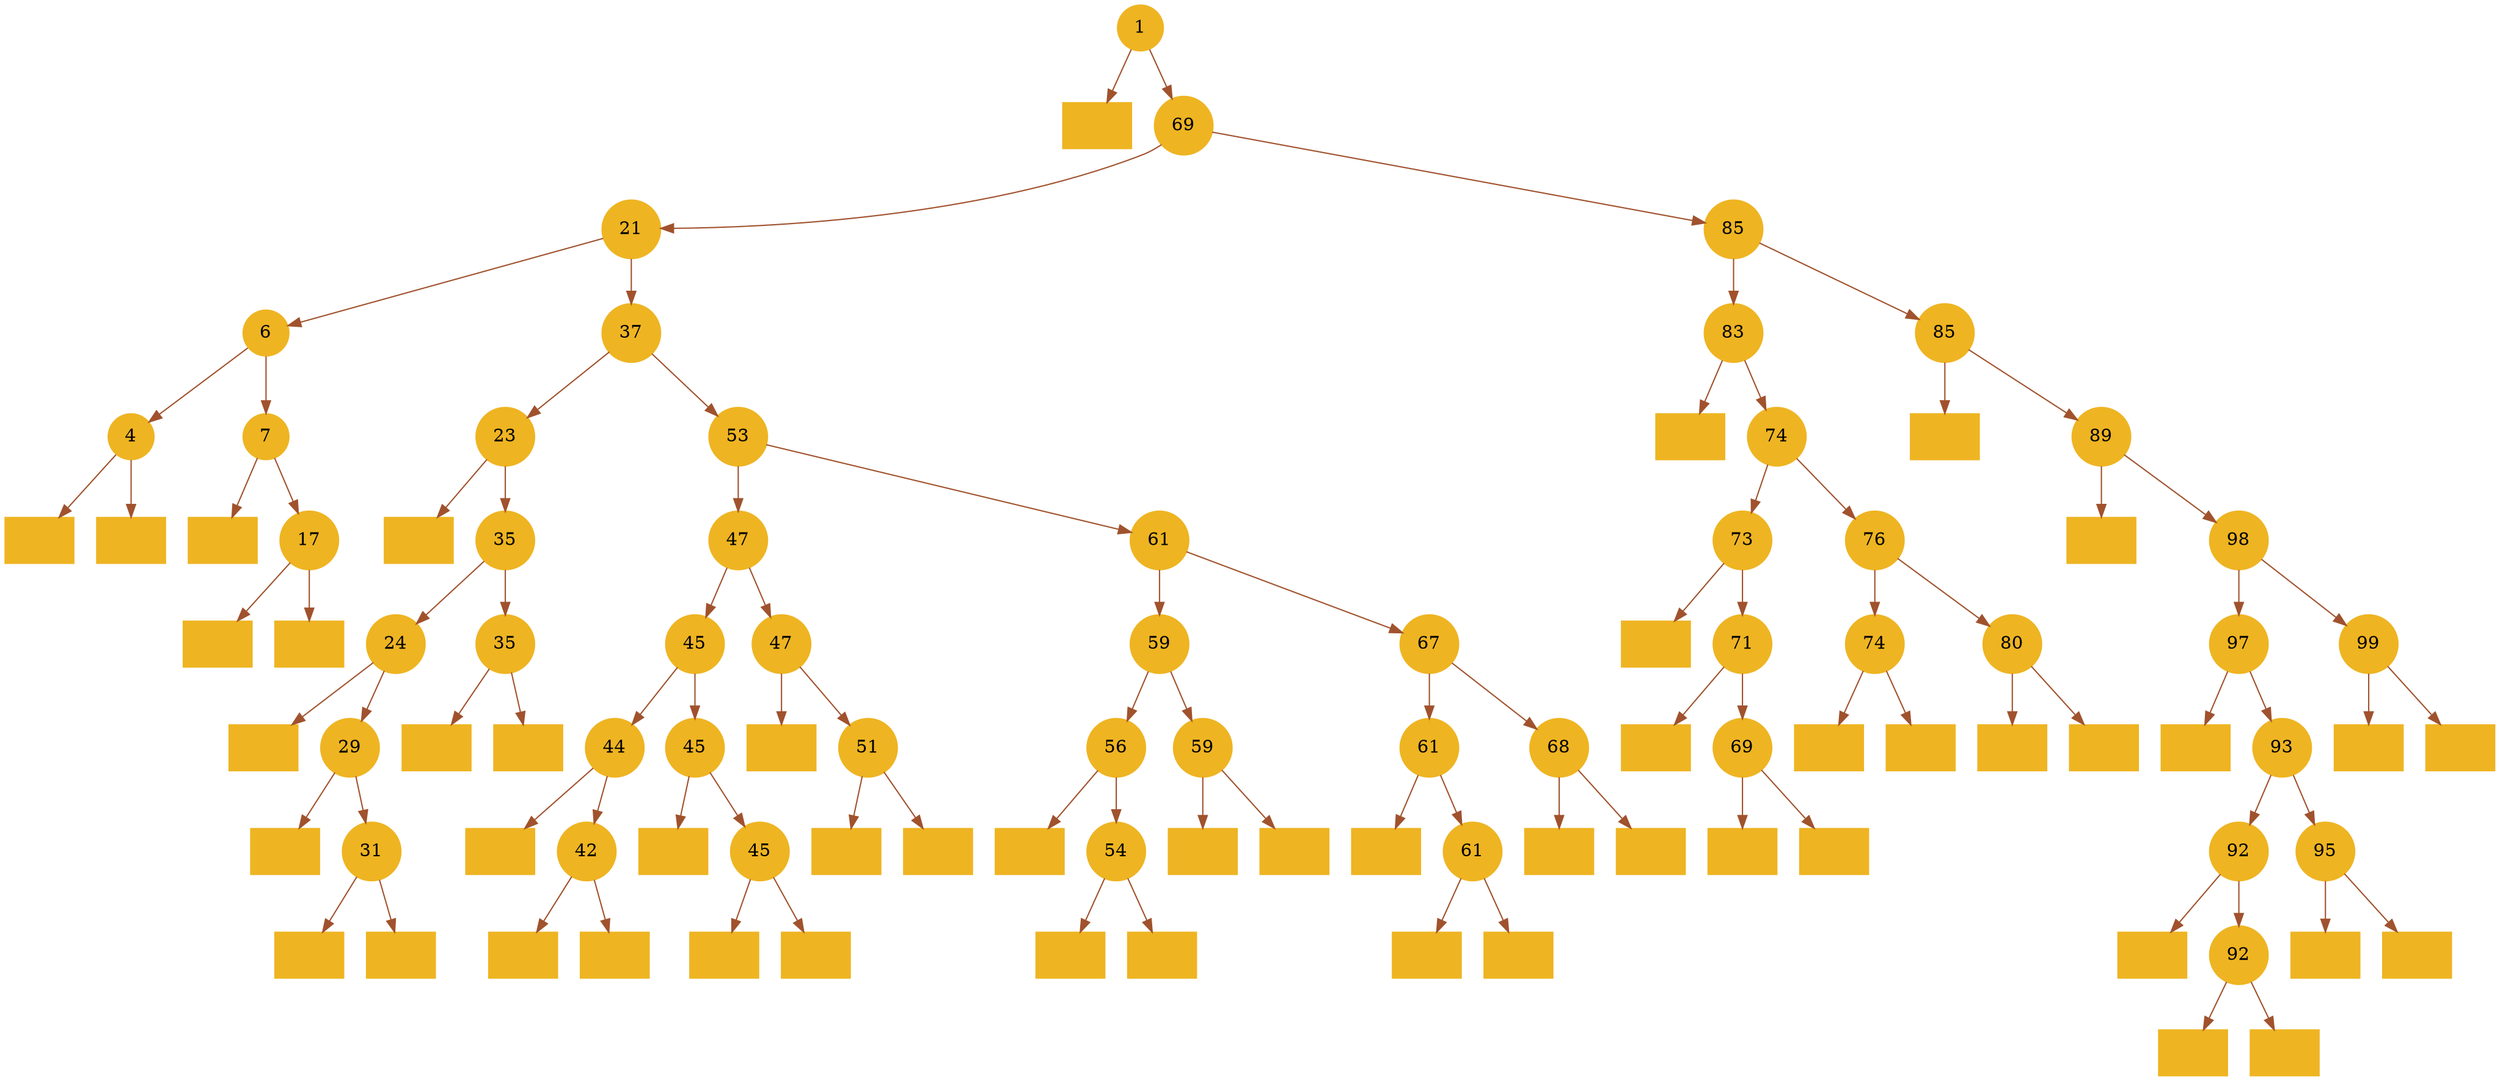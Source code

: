strict digraph {
	node [label="\N"];
	0	 [color=goldenrod2,
		label=1,
		shape=circle,
		style=filled];
	"0_left_none"	 [color=goldenrod2,
		label="",
		shape=box,
		style=filled];
	0 -> "0_left_none"	 [color=sienna,
		style=filled];
	1	 [color=goldenrod2,
		label=69,
		shape=circle,
		style=filled];
	0 -> 1	 [color=sienna,
		style=filled];
	2	 [color=goldenrod2,
		label=21,
		shape=circle,
		style=filled];
	1 -> 2	 [color=sienna,
		style=filled];
	3	 [color=goldenrod2,
		label=85,
		shape=circle,
		style=filled];
	1 -> 3	 [color=sienna,
		style=filled];
	4	 [color=goldenrod2,
		label=6,
		shape=circle,
		style=filled];
	2 -> 4	 [color=sienna,
		style=filled];
	5	 [color=goldenrod2,
		label=37,
		shape=circle,
		style=filled];
	2 -> 5	 [color=sienna,
		style=filled];
	6	 [color=goldenrod2,
		label=83,
		shape=circle,
		style=filled];
	3 -> 6	 [color=sienna,
		style=filled];
	7	 [color=goldenrod2,
		label=85,
		shape=circle,
		style=filled];
	3 -> 7	 [color=sienna,
		style=filled];
	8	 [color=goldenrod2,
		label=4,
		shape=circle,
		style=filled];
	4 -> 8	 [color=sienna,
		style=filled];
	9	 [color=goldenrod2,
		label=7,
		shape=circle,
		style=filled];
	4 -> 9	 [color=sienna,
		style=filled];
	10	 [color=goldenrod2,
		label=23,
		shape=circle,
		style=filled];
	5 -> 10	 [color=sienna,
		style=filled];
	11	 [color=goldenrod2,
		label=53,
		shape=circle,
		style=filled];
	5 -> 11	 [color=sienna,
		style=filled];
	"6_right_none"	 [color=goldenrod2,
		label="",
		shape=box,
		style=filled];
	6 -> "6_right_none"	 [color=sienna,
		style=filled];
	12	 [color=goldenrod2,
		label=74,
		shape=circle,
		style=filled];
	6 -> 12	 [color=sienna,
		style=filled];
	"7_left_none"	 [color=goldenrod2,
		label="",
		shape=box,
		style=filled];
	7 -> "7_left_none"	 [color=sienna,
		style=filled];
	13	 [color=goldenrod2,
		label=89,
		shape=circle,
		style=filled];
	7 -> 13	 [color=sienna,
		style=filled];
	"8_left_none"	 [color=goldenrod2,
		label="",
		shape=box,
		style=filled];
	8 -> "8_left_none"	 [color=sienna,
		style=filled];
	"8_right_none"	 [color=goldenrod2,
		label="",
		shape=box,
		style=filled];
	8 -> "8_right_none"	 [color=sienna,
		style=filled];
	"9_left_none"	 [color=goldenrod2,
		label="",
		shape=box,
		style=filled];
	9 -> "9_left_none"	 [color=sienna,
		style=filled];
	14	 [color=goldenrod2,
		label=17,
		shape=circle,
		style=filled];
	9 -> 14	 [color=sienna,
		style=filled];
	"10_left_none"	 [color=goldenrod2,
		label="",
		shape=box,
		style=filled];
	10 -> "10_left_none"	 [color=sienna,
		style=filled];
	15	 [color=goldenrod2,
		label=35,
		shape=circle,
		style=filled];
	10 -> 15	 [color=sienna,
		style=filled];
	16	 [color=goldenrod2,
		label=47,
		shape=circle,
		style=filled];
	11 -> 16	 [color=sienna,
		style=filled];
	17	 [color=goldenrod2,
		label=61,
		shape=circle,
		style=filled];
	11 -> 17	 [color=sienna,
		style=filled];
	18	 [color=goldenrod2,
		label=73,
		shape=circle,
		style=filled];
	12 -> 18	 [color=sienna,
		style=filled];
	19	 [color=goldenrod2,
		label=76,
		shape=circle,
		style=filled];
	12 -> 19	 [color=sienna,
		style=filled];
	"13_left_none"	 [color=goldenrod2,
		label="",
		shape=box,
		style=filled];
	13 -> "13_left_none"	 [color=sienna,
		style=filled];
	20	 [color=goldenrod2,
		label=98,
		shape=circle,
		style=filled];
	13 -> 20	 [color=sienna,
		style=filled];
	"14_left_none"	 [color=goldenrod2,
		label="",
		shape=box,
		style=filled];
	14 -> "14_left_none"	 [color=sienna,
		style=filled];
	"14_right_none"	 [color=goldenrod2,
		label="",
		shape=box,
		style=filled];
	14 -> "14_right_none"	 [color=sienna,
		style=filled];
	21	 [color=goldenrod2,
		label=24,
		shape=circle,
		style=filled];
	15 -> 21	 [color=sienna,
		style=filled];
	22	 [color=goldenrod2,
		label=35,
		shape=circle,
		style=filled];
	15 -> 22	 [color=sienna,
		style=filled];
	23	 [color=goldenrod2,
		label=45,
		shape=circle,
		style=filled];
	16 -> 23	 [color=sienna,
		style=filled];
	24	 [color=goldenrod2,
		label=47,
		shape=circle,
		style=filled];
	16 -> 24	 [color=sienna,
		style=filled];
	25	 [color=goldenrod2,
		label=59,
		shape=circle,
		style=filled];
	17 -> 25	 [color=sienna,
		style=filled];
	26	 [color=goldenrod2,
		label=67,
		shape=circle,
		style=filled];
	17 -> 26	 [color=sienna,
		style=filled];
	"18_right_none"	 [color=goldenrod2,
		label="",
		shape=box,
		style=filled];
	18 -> "18_right_none"	 [color=sienna,
		style=filled];
	27	 [color=goldenrod2,
		label=71,
		shape=circle,
		style=filled];
	18 -> 27	 [color=sienna,
		style=filled];
	28	 [color=goldenrod2,
		label=74,
		shape=circle,
		style=filled];
	19 -> 28	 [color=sienna,
		style=filled];
	29	 [color=goldenrod2,
		label=80,
		shape=circle,
		style=filled];
	19 -> 29	 [color=sienna,
		style=filled];
	30	 [color=goldenrod2,
		label=97,
		shape=circle,
		style=filled];
	20 -> 30	 [color=sienna,
		style=filled];
	31	 [color=goldenrod2,
		label=99,
		shape=circle,
		style=filled];
	20 -> 31	 [color=sienna,
		style=filled];
	"21_left_none"	 [color=goldenrod2,
		label="",
		shape=box,
		style=filled];
	21 -> "21_left_none"	 [color=sienna,
		style=filled];
	32	 [color=goldenrod2,
		label=29,
		shape=circle,
		style=filled];
	21 -> 32	 [color=sienna,
		style=filled];
	"22_left_none"	 [color=goldenrod2,
		label="",
		shape=box,
		style=filled];
	22 -> "22_left_none"	 [color=sienna,
		style=filled];
	"22_right_none"	 [color=goldenrod2,
		label="",
		shape=box,
		style=filled];
	22 -> "22_right_none"	 [color=sienna,
		style=filled];
	33	 [color=goldenrod2,
		label=44,
		shape=circle,
		style=filled];
	23 -> 33	 [color=sienna,
		style=filled];
	34	 [color=goldenrod2,
		label=45,
		shape=circle,
		style=filled];
	23 -> 34	 [color=sienna,
		style=filled];
	"24_left_none"	 [color=goldenrod2,
		label="",
		shape=box,
		style=filled];
	24 -> "24_left_none"	 [color=sienna,
		style=filled];
	35	 [color=goldenrod2,
		label=51,
		shape=circle,
		style=filled];
	24 -> 35	 [color=sienna,
		style=filled];
	36	 [color=goldenrod2,
		label=56,
		shape=circle,
		style=filled];
	25 -> 36	 [color=sienna,
		style=filled];
	37	 [color=goldenrod2,
		label=59,
		shape=circle,
		style=filled];
	25 -> 37	 [color=sienna,
		style=filled];
	38	 [color=goldenrod2,
		label=61,
		shape=circle,
		style=filled];
	26 -> 38	 [color=sienna,
		style=filled];
	39	 [color=goldenrod2,
		label=68,
		shape=circle,
		style=filled];
	26 -> 39	 [color=sienna,
		style=filled];
	"27_right_none"	 [color=goldenrod2,
		label="",
		shape=box,
		style=filled];
	27 -> "27_right_none"	 [color=sienna,
		style=filled];
	40	 [color=goldenrod2,
		label=69,
		shape=circle,
		style=filled];
	27 -> 40	 [color=sienna,
		style=filled];
	"28_left_none"	 [color=goldenrod2,
		label="",
		shape=box,
		style=filled];
	28 -> "28_left_none"	 [color=sienna,
		style=filled];
	"28_right_none"	 [color=goldenrod2,
		label="",
		shape=box,
		style=filled];
	28 -> "28_right_none"	 [color=sienna,
		style=filled];
	"29_left_none"	 [color=goldenrod2,
		label="",
		shape=box,
		style=filled];
	29 -> "29_left_none"	 [color=sienna,
		style=filled];
	"29_right_none"	 [color=goldenrod2,
		label="",
		shape=box,
		style=filled];
	29 -> "29_right_none"	 [color=sienna,
		style=filled];
	"30_right_none"	 [color=goldenrod2,
		label="",
		shape=box,
		style=filled];
	30 -> "30_right_none"	 [color=sienna,
		style=filled];
	41	 [color=goldenrod2,
		label=93,
		shape=circle,
		style=filled];
	30 -> 41	 [color=sienna,
		style=filled];
	"31_left_none"	 [color=goldenrod2,
		label="",
		shape=box,
		style=filled];
	31 -> "31_left_none"	 [color=sienna,
		style=filled];
	"31_right_none"	 [color=goldenrod2,
		label="",
		shape=box,
		style=filled];
	31 -> "31_right_none"	 [color=sienna,
		style=filled];
	"32_left_none"	 [color=goldenrod2,
		label="",
		shape=box,
		style=filled];
	32 -> "32_left_none"	 [color=sienna,
		style=filled];
	42	 [color=goldenrod2,
		label=31,
		shape=circle,
		style=filled];
	32 -> 42	 [color=sienna,
		style=filled];
	"33_right_none"	 [color=goldenrod2,
		label="",
		shape=box,
		style=filled];
	33 -> "33_right_none"	 [color=sienna,
		style=filled];
	43	 [color=goldenrod2,
		label=42,
		shape=circle,
		style=filled];
	33 -> 43	 [color=sienna,
		style=filled];
	"34_left_none"	 [color=goldenrod2,
		label="",
		shape=box,
		style=filled];
	34 -> "34_left_none"	 [color=sienna,
		style=filled];
	44	 [color=goldenrod2,
		label=45,
		shape=circle,
		style=filled];
	34 -> 44	 [color=sienna,
		style=filled];
	"35_left_none"	 [color=goldenrod2,
		label="",
		shape=box,
		style=filled];
	35 -> "35_left_none"	 [color=sienna,
		style=filled];
	"35_right_none"	 [color=goldenrod2,
		label="",
		shape=box,
		style=filled];
	35 -> "35_right_none"	 [color=sienna,
		style=filled];
	"36_right_none"	 [color=goldenrod2,
		label="",
		shape=box,
		style=filled];
	36 -> "36_right_none"	 [color=sienna,
		style=filled];
	45	 [color=goldenrod2,
		label=54,
		shape=circle,
		style=filled];
	36 -> 45	 [color=sienna,
		style=filled];
	"37_left_none"	 [color=goldenrod2,
		label="",
		shape=box,
		style=filled];
	37 -> "37_left_none"	 [color=sienna,
		style=filled];
	"37_right_none"	 [color=goldenrod2,
		label="",
		shape=box,
		style=filled];
	37 -> "37_right_none"	 [color=sienna,
		style=filled];
	"38_left_none"	 [color=goldenrod2,
		label="",
		shape=box,
		style=filled];
	38 -> "38_left_none"	 [color=sienna,
		style=filled];
	46	 [color=goldenrod2,
		label=61,
		shape=circle,
		style=filled];
	38 -> 46	 [color=sienna,
		style=filled];
	"39_left_none"	 [color=goldenrod2,
		label="",
		shape=box,
		style=filled];
	39 -> "39_left_none"	 [color=sienna,
		style=filled];
	"39_right_none"	 [color=goldenrod2,
		label="",
		shape=box,
		style=filled];
	39 -> "39_right_none"	 [color=sienna,
		style=filled];
	"40_left_none"	 [color=goldenrod2,
		label="",
		shape=box,
		style=filled];
	40 -> "40_left_none"	 [color=sienna,
		style=filled];
	"40_right_none"	 [color=goldenrod2,
		label="",
		shape=box,
		style=filled];
	40 -> "40_right_none"	 [color=sienna,
		style=filled];
	47	 [color=goldenrod2,
		label=92,
		shape=circle,
		style=filled];
	41 -> 47	 [color=sienna,
		style=filled];
	48	 [color=goldenrod2,
		label=95,
		shape=circle,
		style=filled];
	41 -> 48	 [color=sienna,
		style=filled];
	"42_left_none"	 [color=goldenrod2,
		label="",
		shape=box,
		style=filled];
	42 -> "42_left_none"	 [color=sienna,
		style=filled];
	"42_right_none"	 [color=goldenrod2,
		label="",
		shape=box,
		style=filled];
	42 -> "42_right_none"	 [color=sienna,
		style=filled];
	"43_left_none"	 [color=goldenrod2,
		label="",
		shape=box,
		style=filled];
	43 -> "43_left_none"	 [color=sienna,
		style=filled];
	"43_right_none"	 [color=goldenrod2,
		label="",
		shape=box,
		style=filled];
	43 -> "43_right_none"	 [color=sienna,
		style=filled];
	"44_left_none"	 [color=goldenrod2,
		label="",
		shape=box,
		style=filled];
	44 -> "44_left_none"	 [color=sienna,
		style=filled];
	"44_right_none"	 [color=goldenrod2,
		label="",
		shape=box,
		style=filled];
	44 -> "44_right_none"	 [color=sienna,
		style=filled];
	"45_left_none"	 [color=goldenrod2,
		label="",
		shape=box,
		style=filled];
	45 -> "45_left_none"	 [color=sienna,
		style=filled];
	"45_right_none"	 [color=goldenrod2,
		label="",
		shape=box,
		style=filled];
	45 -> "45_right_none"	 [color=sienna,
		style=filled];
	"46_left_none"	 [color=goldenrod2,
		label="",
		shape=box,
		style=filled];
	46 -> "46_left_none"	 [color=sienna,
		style=filled];
	"46_right_none"	 [color=goldenrod2,
		label="",
		shape=box,
		style=filled];
	46 -> "46_right_none"	 [color=sienna,
		style=filled];
	"47_left_none"	 [color=goldenrod2,
		label="",
		shape=box,
		style=filled];
	47 -> "47_left_none"	 [color=sienna,
		style=filled];
	49	 [color=goldenrod2,
		label=92,
		shape=circle,
		style=filled];
	47 -> 49	 [color=sienna,
		style=filled];
	"48_left_none"	 [color=goldenrod2,
		label="",
		shape=box,
		style=filled];
	48 -> "48_left_none"	 [color=sienna,
		style=filled];
	"48_right_none"	 [color=goldenrod2,
		label="",
		shape=box,
		style=filled];
	48 -> "48_right_none"	 [color=sienna,
		style=filled];
	"49_left_none"	 [color=goldenrod2,
		label="",
		shape=box,
		style=filled];
	49 -> "49_left_none"	 [color=sienna,
		style=filled];
	"49_right_none"	 [color=goldenrod2,
		label="",
		shape=box,
		style=filled];
	49 -> "49_right_none"	 [color=sienna,
		style=filled];
}
